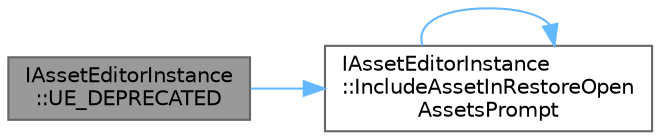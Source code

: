 digraph "IAssetEditorInstance::UE_DEPRECATED"
{
 // INTERACTIVE_SVG=YES
 // LATEX_PDF_SIZE
  bgcolor="transparent";
  edge [fontname=Helvetica,fontsize=10,labelfontname=Helvetica,labelfontsize=10];
  node [fontname=Helvetica,fontsize=10,shape=box,height=0.2,width=0.4];
  rankdir="LR";
  Node1 [id="Node000001",label="IAssetEditorInstance\l::UE_DEPRECATED",height=0.2,width=0.4,color="gray40", fillcolor="grey60", style="filled", fontcolor="black",tooltip="If false, the asset being edited will not be included in reopen assets prompt on restart."];
  Node1 -> Node2 [id="edge1_Node000001_Node000002",color="steelblue1",style="solid",tooltip=" "];
  Node2 [id="Node000002",label="IAssetEditorInstance\l::IncludeAssetInRestoreOpen\lAssetsPrompt",height=0.2,width=0.4,color="grey40", fillcolor="white", style="filled",URL="$d6/dba/classIAssetEditorInstance.html#a2b6a0089ded4144cfe798824188460cc",tooltip=" "];
  Node2 -> Node2 [id="edge2_Node000002_Node000002",color="steelblue1",style="solid",tooltip=" "];
}
